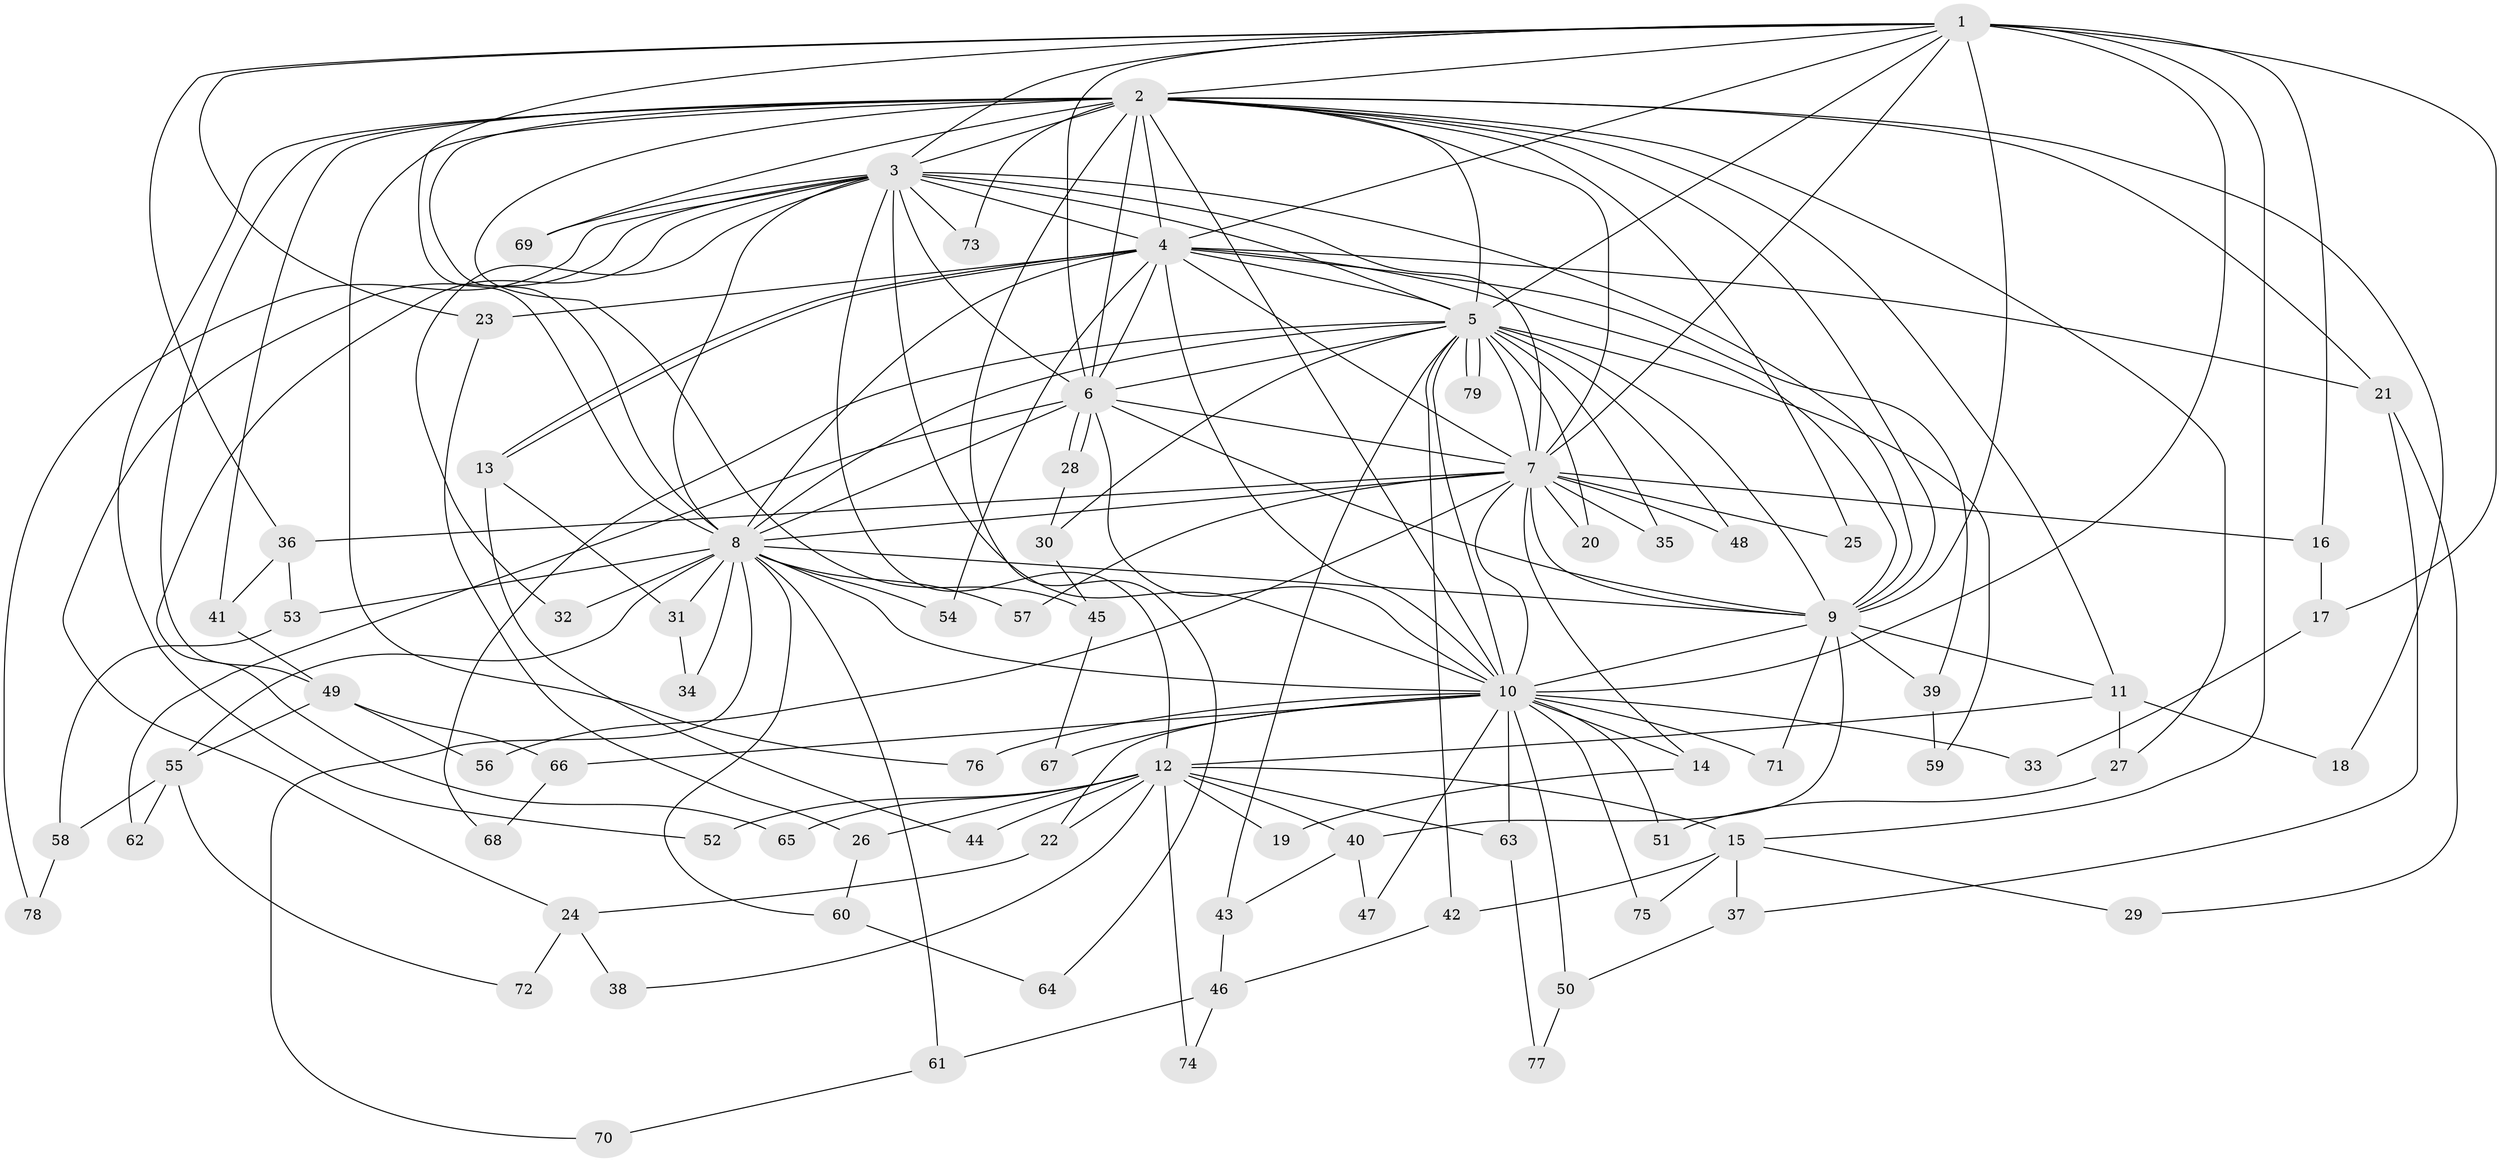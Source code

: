 // Generated by graph-tools (version 1.1) at 2025/11/02/27/25 16:11:03]
// undirected, 79 vertices, 183 edges
graph export_dot {
graph [start="1"]
  node [color=gray90,style=filled];
  1;
  2;
  3;
  4;
  5;
  6;
  7;
  8;
  9;
  10;
  11;
  12;
  13;
  14;
  15;
  16;
  17;
  18;
  19;
  20;
  21;
  22;
  23;
  24;
  25;
  26;
  27;
  28;
  29;
  30;
  31;
  32;
  33;
  34;
  35;
  36;
  37;
  38;
  39;
  40;
  41;
  42;
  43;
  44;
  45;
  46;
  47;
  48;
  49;
  50;
  51;
  52;
  53;
  54;
  55;
  56;
  57;
  58;
  59;
  60;
  61;
  62;
  63;
  64;
  65;
  66;
  67;
  68;
  69;
  70;
  71;
  72;
  73;
  74;
  75;
  76;
  77;
  78;
  79;
  1 -- 2;
  1 -- 3;
  1 -- 4;
  1 -- 5;
  1 -- 6;
  1 -- 7;
  1 -- 8;
  1 -- 9;
  1 -- 10;
  1 -- 15;
  1 -- 16;
  1 -- 17;
  1 -- 23;
  1 -- 36;
  2 -- 3;
  2 -- 4;
  2 -- 5;
  2 -- 6;
  2 -- 7;
  2 -- 8;
  2 -- 9;
  2 -- 10;
  2 -- 11;
  2 -- 18;
  2 -- 21;
  2 -- 25;
  2 -- 27;
  2 -- 41;
  2 -- 45;
  2 -- 49;
  2 -- 52;
  2 -- 64;
  2 -- 69;
  2 -- 73;
  2 -- 76;
  3 -- 4;
  3 -- 5;
  3 -- 6;
  3 -- 7;
  3 -- 8;
  3 -- 9;
  3 -- 10;
  3 -- 12;
  3 -- 24;
  3 -- 32;
  3 -- 65;
  3 -- 69;
  3 -- 73;
  3 -- 78;
  4 -- 5;
  4 -- 6;
  4 -- 7;
  4 -- 8;
  4 -- 9;
  4 -- 10;
  4 -- 13;
  4 -- 13;
  4 -- 21;
  4 -- 23;
  4 -- 39;
  4 -- 54;
  5 -- 6;
  5 -- 7;
  5 -- 8;
  5 -- 9;
  5 -- 10;
  5 -- 20;
  5 -- 30;
  5 -- 35;
  5 -- 42;
  5 -- 43;
  5 -- 48;
  5 -- 59;
  5 -- 68;
  5 -- 79;
  5 -- 79;
  6 -- 7;
  6 -- 8;
  6 -- 9;
  6 -- 10;
  6 -- 28;
  6 -- 28;
  6 -- 62;
  7 -- 8;
  7 -- 9;
  7 -- 10;
  7 -- 14;
  7 -- 16;
  7 -- 20;
  7 -- 25;
  7 -- 35;
  7 -- 36;
  7 -- 48;
  7 -- 56;
  7 -- 57;
  8 -- 9;
  8 -- 10;
  8 -- 31;
  8 -- 32;
  8 -- 34;
  8 -- 53;
  8 -- 54;
  8 -- 55;
  8 -- 57;
  8 -- 60;
  8 -- 61;
  8 -- 70;
  9 -- 10;
  9 -- 11;
  9 -- 39;
  9 -- 40;
  9 -- 71;
  10 -- 14;
  10 -- 22;
  10 -- 33;
  10 -- 47;
  10 -- 50;
  10 -- 51;
  10 -- 63;
  10 -- 66;
  10 -- 67;
  10 -- 71;
  10 -- 75;
  10 -- 76;
  11 -- 12;
  11 -- 18;
  11 -- 27;
  12 -- 15;
  12 -- 19;
  12 -- 22;
  12 -- 26;
  12 -- 38;
  12 -- 40;
  12 -- 44;
  12 -- 52;
  12 -- 63;
  12 -- 65;
  12 -- 74;
  13 -- 31;
  13 -- 44;
  14 -- 19;
  15 -- 29;
  15 -- 37;
  15 -- 42;
  15 -- 75;
  16 -- 17;
  17 -- 33;
  21 -- 29;
  21 -- 37;
  22 -- 24;
  23 -- 26;
  24 -- 38;
  24 -- 72;
  26 -- 60;
  27 -- 51;
  28 -- 30;
  30 -- 45;
  31 -- 34;
  36 -- 41;
  36 -- 53;
  37 -- 50;
  39 -- 59;
  40 -- 43;
  40 -- 47;
  41 -- 49;
  42 -- 46;
  43 -- 46;
  45 -- 67;
  46 -- 61;
  46 -- 74;
  49 -- 55;
  49 -- 56;
  49 -- 66;
  50 -- 77;
  53 -- 58;
  55 -- 58;
  55 -- 62;
  55 -- 72;
  58 -- 78;
  60 -- 64;
  61 -- 70;
  63 -- 77;
  66 -- 68;
}

